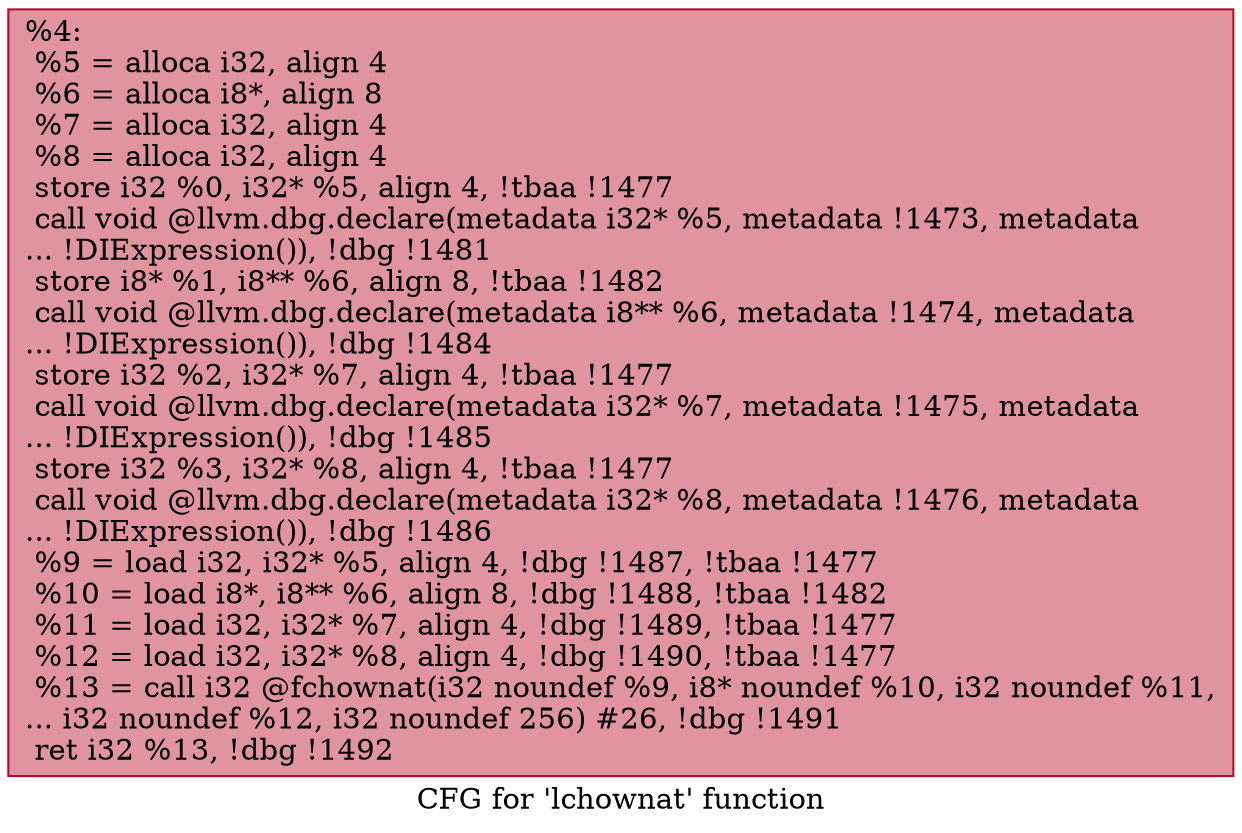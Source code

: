 digraph "CFG for 'lchownat' function" {
	label="CFG for 'lchownat' function";

	Node0xf8f0d0 [shape=record,color="#b70d28ff", style=filled, fillcolor="#b70d2870",label="{%4:\l  %5 = alloca i32, align 4\l  %6 = alloca i8*, align 8\l  %7 = alloca i32, align 4\l  %8 = alloca i32, align 4\l  store i32 %0, i32* %5, align 4, !tbaa !1477\l  call void @llvm.dbg.declare(metadata i32* %5, metadata !1473, metadata\l... !DIExpression()), !dbg !1481\l  store i8* %1, i8** %6, align 8, !tbaa !1482\l  call void @llvm.dbg.declare(metadata i8** %6, metadata !1474, metadata\l... !DIExpression()), !dbg !1484\l  store i32 %2, i32* %7, align 4, !tbaa !1477\l  call void @llvm.dbg.declare(metadata i32* %7, metadata !1475, metadata\l... !DIExpression()), !dbg !1485\l  store i32 %3, i32* %8, align 4, !tbaa !1477\l  call void @llvm.dbg.declare(metadata i32* %8, metadata !1476, metadata\l... !DIExpression()), !dbg !1486\l  %9 = load i32, i32* %5, align 4, !dbg !1487, !tbaa !1477\l  %10 = load i8*, i8** %6, align 8, !dbg !1488, !tbaa !1482\l  %11 = load i32, i32* %7, align 4, !dbg !1489, !tbaa !1477\l  %12 = load i32, i32* %8, align 4, !dbg !1490, !tbaa !1477\l  %13 = call i32 @fchownat(i32 noundef %9, i8* noundef %10, i32 noundef %11,\l... i32 noundef %12, i32 noundef 256) #26, !dbg !1491\l  ret i32 %13, !dbg !1492\l}"];
}
